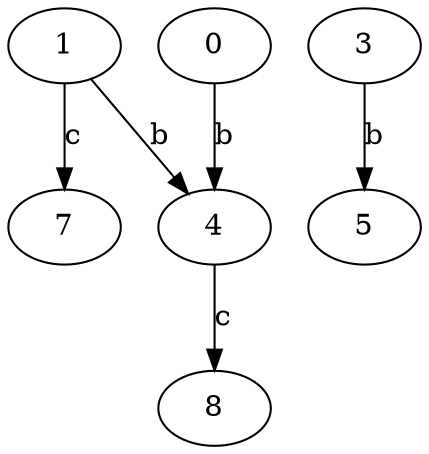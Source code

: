 strict digraph  {
1;
0;
3;
4;
5;
7;
8;
1 -> 4  [label=b];
1 -> 7  [label=c];
0 -> 4  [label=b];
3 -> 5  [label=b];
4 -> 8  [label=c];
}
